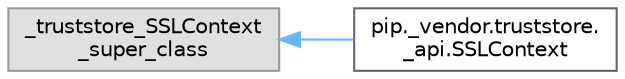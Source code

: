 digraph "Graphical Class Hierarchy"
{
 // LATEX_PDF_SIZE
  bgcolor="transparent";
  edge [fontname=Helvetica,fontsize=10,labelfontname=Helvetica,labelfontsize=10];
  node [fontname=Helvetica,fontsize=10,shape=box,height=0.2,width=0.4];
  rankdir="LR";
  Node0 [id="Node000000",label="_truststore_SSLContext\l_super_class",height=0.2,width=0.4,color="grey60", fillcolor="#E0E0E0", style="filled",tooltip=" "];
  Node0 -> Node1 [id="edge462_Node000000_Node000001",dir="back",color="steelblue1",style="solid",tooltip=" "];
  Node1 [id="Node000001",label="pip._vendor.truststore.\l_api.SSLContext",height=0.2,width=0.4,color="grey40", fillcolor="white", style="filled",URL="$classpip_1_1__vendor_1_1truststore_1_1__api_1_1_s_s_l_context.html",tooltip=" "];
}

